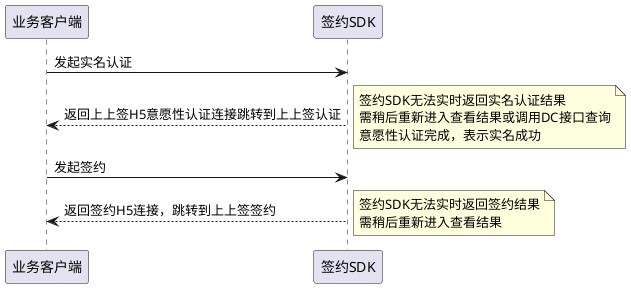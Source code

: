 @startuml
业务客户端 -> 签约SDK: 发起实名认证
签约SDK -->业务客户端: 返回上上签H5意愿性认证连接跳转到上上签认证
note right
签约SDK无法实时返回实名认证结果
需稍后重新进入查看结果或调用DC接口查询
意愿性认证完成，表示实名成功
end note

业务客户端 -> 签约SDK: 发起签约
签约SDK--> 业务客户端 : 返回签约H5连接，跳转到上上签签约
note right
签约SDK无法实时返回签约结果
需稍后重新进入查看结果
end note
@enduml